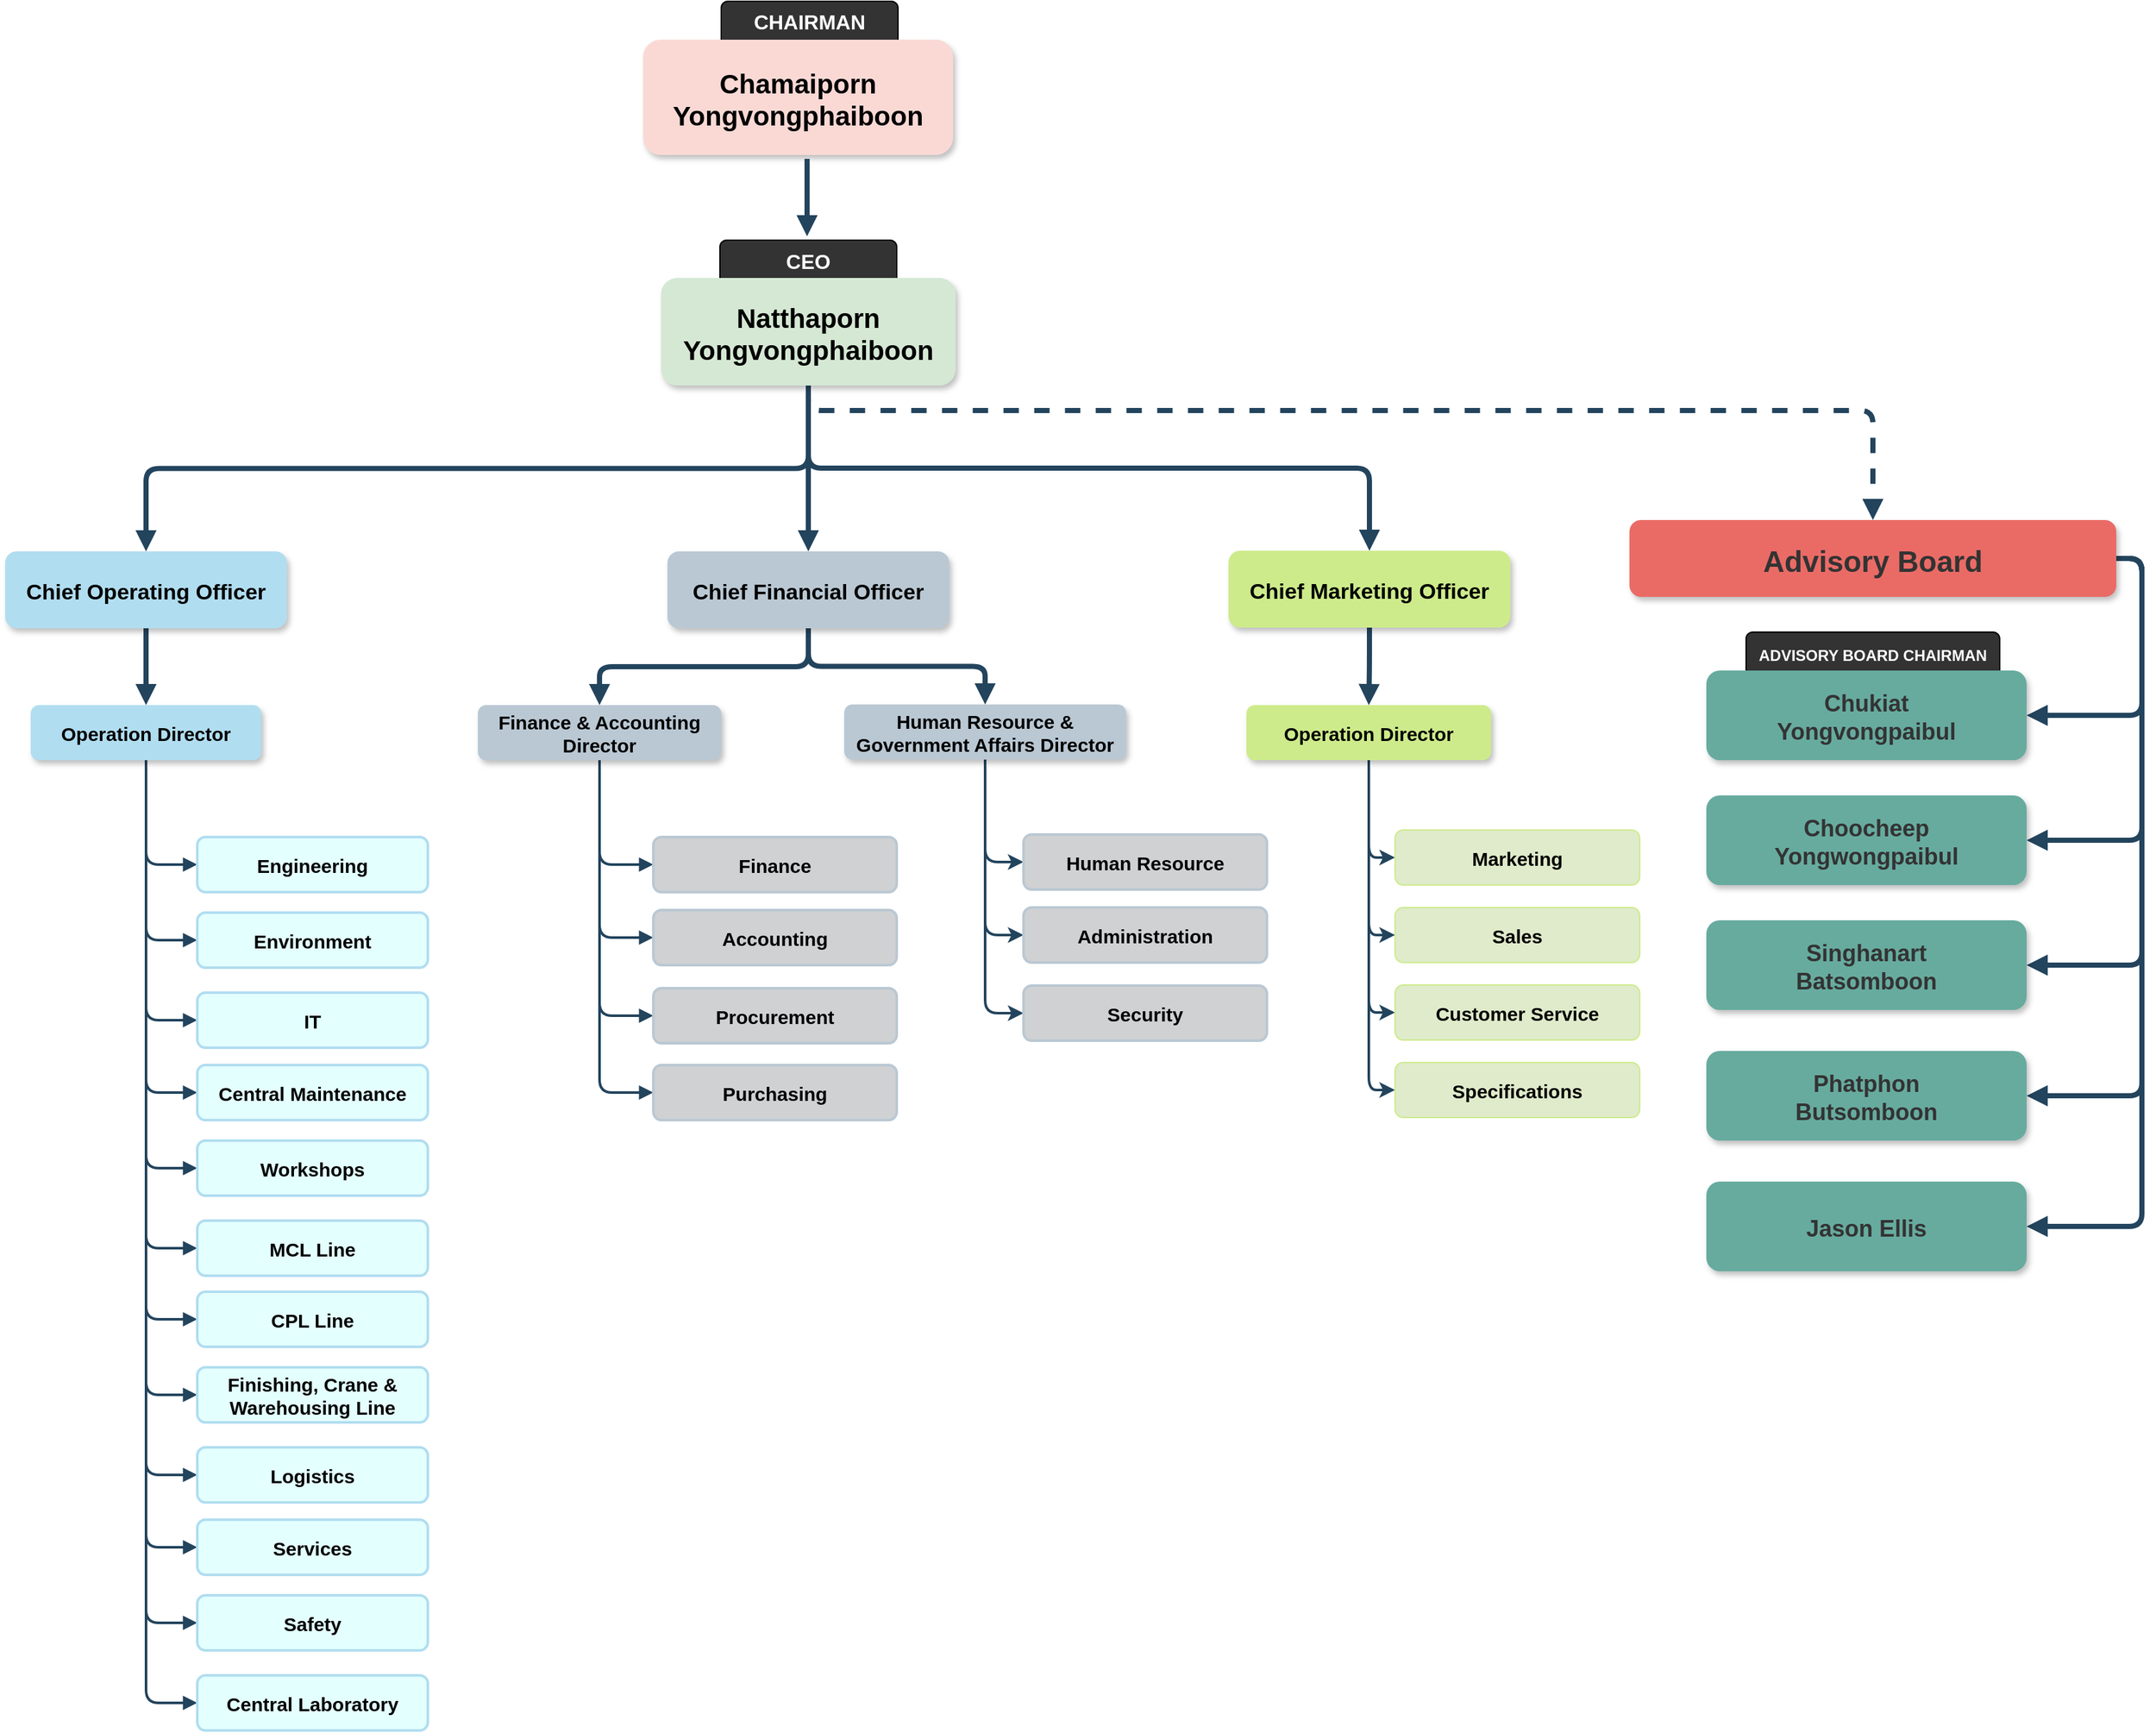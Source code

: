 <mxfile version="10.9.8" type="github"><diagram name="Page-1" id="97916047-d0de-89f5-080d-49f4d83e522f"><mxGraphModel dx="2066" dy="1140" grid="1" gridSize="10" guides="1" tooltips="1" connect="1" arrows="1" fold="1" page="1" pageScale="1.5" pageWidth="1169" pageHeight="827" background="#ffffff" math="0" shadow="0"><root><mxCell id="0"/><mxCell id="1" parent="0"/><mxCell id="DeESuASevOfpYethE6Bz-62" value="&lt;font color=&quot;#FFFFFF&quot;&gt;CEO&lt;/font&gt;" style="rounded=1;whiteSpace=wrap;html=1;fillColor=#333333;fontSize=16;verticalAlign=top;fontStyle=1" parent="1" vertex="1"><mxGeometry x="703" y="206.5" width="138" height="35" as="geometry"/></mxCell><mxCell id="DeESuASevOfpYethE6Bz-60" value="&lt;font color=&quot;#FFFFFF&quot;&gt;CHAIRMAN&lt;/font&gt;" style="rounded=1;whiteSpace=wrap;html=1;fillColor=#333333;fontSize=16;verticalAlign=top;fontStyle=1" parent="1" vertex="1"><mxGeometry x="704" y="20" width="138" height="35" as="geometry"/></mxCell><mxCell id="DeESuASevOfpYethE6Bz-104" value="" style="edgeStyle=orthogonalEdgeStyle;rounded=1;orthogonalLoop=1;jettySize=auto;html=1;strokeColor=#23445D;strokeWidth=4;fontFamily=Helvetica;fontSize=15;fontColor=#333333;entryX=0.5;entryY=0;entryDx=0;entryDy=0;endArrow=block;endFill=1;" parent="1" source="3" target="DeESuASevOfpYethE6Bz-107" edge="1"><mxGeometry relative="1" as="geometry"><mxPoint x="772" y="548.5" as="targetPoint"/></mxGeometry></mxCell><mxCell id="DeESuASevOfpYethE6Bz-146" style="edgeStyle=orthogonalEdgeStyle;rounded=1;orthogonalLoop=1;jettySize=auto;html=1;exitX=0.5;exitY=1;exitDx=0;exitDy=0;entryX=0.5;entryY=0;entryDx=0;entryDy=0;endArrow=block;endFill=1;strokeColor=#23445D;strokeWidth=4;fontFamily=Helvetica;fontSize=15;fontColor=#333333;" parent="1" source="3" target="DeESuASevOfpYethE6Bz-145" edge="1"><mxGeometry relative="1" as="geometry"/></mxCell><mxCell id="3" value="Chief Financial Officer" style="rounded=1;fillColor=#bac8d3;strokeColor=none;shadow=1;fontStyle=1;fontSize=17;" parent="1" vertex="1"><mxGeometry x="662" y="449.5" width="220" height="60" as="geometry"/></mxCell><mxCell id="DeESuASevOfpYethE6Bz-85" style="edgeStyle=orthogonalEdgeStyle;rounded=1;orthogonalLoop=1;jettySize=auto;html=1;exitX=1;exitY=0.5;exitDx=0;exitDy=0;entryX=1;entryY=0.5;entryDx=0;entryDy=0;strokeColor=#23445D;strokeWidth=4;fontFamily=Helvetica;fontSize=18;fontColor=#333333;endArrow=block;endFill=1;" parent="1" source="7" target="DeESuASevOfpYethE6Bz-68" edge="1"><mxGeometry relative="1" as="geometry"><Array as="points"><mxPoint x="1813" y="455"/><mxPoint x="1813" y="578"/></Array></mxGeometry></mxCell><mxCell id="DeESuASevOfpYethE6Bz-93" style="edgeStyle=orthogonalEdgeStyle;rounded=1;orthogonalLoop=1;jettySize=auto;html=1;exitX=1;exitY=0.5;exitDx=0;exitDy=0;entryX=1;entryY=0.5;entryDx=0;entryDy=0;strokeColor=#23445D;strokeWidth=4;fontFamily=Helvetica;fontSize=23;fontColor=#333333;endArrow=block;endFill=1;" parent="1" source="7" target="DeESuASevOfpYethE6Bz-89" edge="1"><mxGeometry relative="1" as="geometry"><Array as="points"><mxPoint x="1813" y="455"/><mxPoint x="1813" y="675"/></Array></mxGeometry></mxCell><mxCell id="DeESuASevOfpYethE6Bz-94" style="edgeStyle=orthogonalEdgeStyle;rounded=1;orthogonalLoop=1;jettySize=auto;html=1;exitX=1;exitY=0.5;exitDx=0;exitDy=0;entryX=1;entryY=0.5;entryDx=0;entryDy=0;strokeColor=#23445D;strokeWidth=4;fontFamily=Helvetica;fontSize=23;fontColor=#333333;endArrow=block;endFill=1;" parent="1" source="7" target="DeESuASevOfpYethE6Bz-90" edge="1"><mxGeometry relative="1" as="geometry"/></mxCell><mxCell id="DeESuASevOfpYethE6Bz-95" style="edgeStyle=orthogonalEdgeStyle;rounded=1;orthogonalLoop=1;jettySize=auto;html=1;exitX=1;exitY=0.5;exitDx=0;exitDy=0;entryX=1;entryY=0.5;entryDx=0;entryDy=0;strokeColor=#23445D;strokeWidth=4;fontFamily=Helvetica;fontSize=23;fontColor=#333333;endArrow=block;endFill=1;" parent="1" source="7" target="DeESuASevOfpYethE6Bz-91" edge="1"><mxGeometry relative="1" as="geometry"/></mxCell><mxCell id="DeESuASevOfpYethE6Bz-96" style="edgeStyle=orthogonalEdgeStyle;rounded=1;orthogonalLoop=1;jettySize=auto;html=1;exitX=1;exitY=0.5;exitDx=0;exitDy=0;entryX=1;entryY=0.5;entryDx=0;entryDy=0;strokeColor=#23445D;strokeWidth=4;fontFamily=Helvetica;fontSize=23;fontColor=#333333;endArrow=block;endFill=1;" parent="1" source="7" target="DeESuASevOfpYethE6Bz-92" edge="1"><mxGeometry relative="1" as="geometry"/></mxCell><mxCell id="7" value="Advisory Board" style="rounded=1;fillColor=#EA6B66;strokeColor=none;shadow=1;gradientColor=none;fontStyle=1;fontColor=#333333;fontSize=23;" parent="1" vertex="1"><mxGeometry x="1413" y="425" width="380" height="60" as="geometry"/></mxCell><mxCell id="29" value="" style="edgeStyle=elbowEdgeStyle;elbow=vertical;strokeWidth=4;endArrow=block;endFill=1;fontStyle=1;strokeColor=#23445D;" parent="1" source="2" target="3" edge="1"><mxGeometry x="22" y="209.5" width="100" height="100" as="geometry"><mxPoint x="22" y="309.5" as="sourcePoint"/><mxPoint x="122" y="209.5" as="targetPoint"/></mxGeometry></mxCell><mxCell id="33" value="" style="edgeStyle=elbowEdgeStyle;elbow=vertical;strokeWidth=4;endArrow=block;endFill=1;fontStyle=1;dashed=1;strokeColor=#23445D;" parent="1" source="2" target="7" edge="1"><mxGeometry x="22" y="209.5" width="100" height="100" as="geometry"><mxPoint x="22" y="309.5" as="sourcePoint"/><mxPoint x="122" y="209.5" as="targetPoint"/><Array as="points"><mxPoint x="1062" y="339.5"/></Array></mxGeometry></mxCell><mxCell id="DeESuASevOfpYethE6Bz-55" value="&#xA;Chamaiporn &#xA;Yongvongphaiboon&#xA;" style="rounded=1;fillColor=#fad9d5;strokeColor=none;shadow=1;fontStyle=1;fontSize=21;verticalAlign=middle;fontFamily=Helvetica;" parent="1" vertex="1"><mxGeometry x="643" y="50" width="242" height="90" as="geometry"/></mxCell><mxCell id="DeESuASevOfpYethE6Bz-59" value="" style="edgeStyle=elbowEdgeStyle;elbow=vertical;strokeWidth=4;endArrow=block;endFill=1;fontStyle=1;strokeColor=#23445D;exitX=0.529;exitY=1.033;exitDx=0;exitDy=0;exitPerimeter=0;" parent="1" source="DeESuASevOfpYethE6Bz-55" edge="1"><mxGeometry x="21" y="23.5" width="100" height="100" as="geometry"><mxPoint x="771" y="123.5" as="sourcePoint"/><mxPoint x="771" y="203.5" as="targetPoint"/></mxGeometry></mxCell><mxCell id="DeESuASevOfpYethE6Bz-99" style="edgeStyle=orthogonalEdgeStyle;rounded=1;orthogonalLoop=1;jettySize=auto;html=1;exitX=0.5;exitY=1;exitDx=0;exitDy=0;entryX=0.5;entryY=0;entryDx=0;entryDy=0;strokeColor=#23445D;strokeWidth=4;fontFamily=Helvetica;fontSize=21;fontColor=#333333;endArrow=block;endFill=1;" parent="1" source="2" target="DeESuASevOfpYethE6Bz-97" edge="1"><mxGeometry relative="1" as="geometry"/></mxCell><mxCell id="DeESuASevOfpYethE6Bz-100" style="edgeStyle=orthogonalEdgeStyle;rounded=1;orthogonalLoop=1;jettySize=auto;html=1;exitX=0.5;exitY=1;exitDx=0;exitDy=0;strokeColor=#23445D;strokeWidth=4;fontFamily=Helvetica;fontSize=21;fontColor=#333333;endArrow=block;endFill=1;" parent="1" source="2" target="DeESuASevOfpYethE6Bz-98" edge="1"><mxGeometry relative="1" as="geometry"/></mxCell><mxCell id="2" value="Natthaporn &#xA;Yongvongphaiboon" style="rounded=1;fillColor=#d5e8d4;strokeColor=none;shadow=1;fontStyle=1;fontSize=21;" parent="1" vertex="1"><mxGeometry x="657" y="236" width="230" height="84" as="geometry"/></mxCell><mxCell id="DeESuASevOfpYethE6Bz-67" value="&lt;font style=&quot;font-size: 12px&quot; color=&quot;#FFFFFF&quot;&gt;ADVISORY BOARD CHAIRMAN&lt;/font&gt;" style="rounded=1;whiteSpace=wrap;html=1;fillColor=#333333;fontSize=16;verticalAlign=top;fontStyle=1" parent="1" vertex="1"><mxGeometry x="1504" y="512.5" width="198" height="35" as="geometry"/></mxCell><mxCell id="DeESuASevOfpYethE6Bz-68" value="&#xA;Chukiat&#xA;Yongvongpaibul&#xA;" style="rounded=1;fillColor=#67AB9F;strokeColor=none;shadow=1;fontStyle=1;fontColor=#333333;fontSize=18;verticalAlign=middle;fontFamily=Helvetica;labelBackgroundColor=none;" parent="1" vertex="1"><mxGeometry x="1473" y="542.5" width="250" height="70" as="geometry"/></mxCell><mxCell id="DeESuASevOfpYethE6Bz-89" value="Choocheep &#xA;Yongwongpaibul" style="rounded=1;fillColor=#67AB9F;strokeColor=none;shadow=1;fontStyle=1;fontColor=#333333;fontSize=18;verticalAlign=middle;fontFamily=Helvetica;labelBackgroundColor=none;" parent="1" vertex="1"><mxGeometry x="1473" y="640" width="250" height="70" as="geometry"/></mxCell><mxCell id="DeESuASevOfpYethE6Bz-90" value="Singhanart &#xA;Batsomboon" style="rounded=1;fillColor=#67AB9F;strokeColor=none;shadow=1;fontStyle=1;fontColor=#333333;fontSize=18;verticalAlign=middle;fontFamily=Helvetica;labelBackgroundColor=none;" parent="1" vertex="1"><mxGeometry x="1473" y="737.5" width="250" height="70" as="geometry"/></mxCell><mxCell id="DeESuASevOfpYethE6Bz-91" value="Phatphon &#xA;Butsomboon" style="rounded=1;fillColor=#67AB9F;strokeColor=none;shadow=1;fontStyle=1;fontColor=#333333;fontSize=18;verticalAlign=middle;fontFamily=Helvetica;labelBackgroundColor=none;" parent="1" vertex="1"><mxGeometry x="1473" y="839.5" width="250" height="70" as="geometry"/></mxCell><mxCell id="DeESuASevOfpYethE6Bz-92" value="Jason Ellis" style="rounded=1;fillColor=#67AB9F;strokeColor=none;shadow=1;fontStyle=1;fontColor=#333333;fontSize=18;verticalAlign=middle;fontFamily=Helvetica;labelBackgroundColor=none;" parent="1" vertex="1"><mxGeometry x="1473" y="941.5" width="250" height="70" as="geometry"/></mxCell><mxCell id="DeESuASevOfpYethE6Bz-102" value="" style="edgeStyle=orthogonalEdgeStyle;rounded=1;orthogonalLoop=1;jettySize=auto;html=1;strokeColor=#23445D;strokeWidth=4;fontFamily=Helvetica;fontSize=17;fontColor=#333333;endArrow=block;endFill=1;" parent="1" source="DeESuASevOfpYethE6Bz-97" target="DeESuASevOfpYethE6Bz-101" edge="1"><mxGeometry relative="1" as="geometry"/></mxCell><mxCell id="DeESuASevOfpYethE6Bz-97" value="Chief Operating Officer" style="rounded=1;fillColor=#b1ddf0;strokeColor=none;shadow=1;fontStyle=1;fontSize=17;" parent="1" vertex="1"><mxGeometry x="145" y="449.5" width="220" height="60" as="geometry"/></mxCell><mxCell id="DeESuASevOfpYethE6Bz-115" style="edgeStyle=orthogonalEdgeStyle;rounded=1;orthogonalLoop=1;jettySize=auto;html=1;exitX=0.5;exitY=1;exitDx=0;exitDy=0;entryX=0;entryY=0.5;entryDx=0;entryDy=0;endArrow=block;endFill=1;strokeColor=#23445D;strokeWidth=2;fontFamily=Helvetica;fontSize=15;fontColor=#333333;" parent="1" source="DeESuASevOfpYethE6Bz-101" target="DeESuASevOfpYethE6Bz-110" edge="1"><mxGeometry relative="1" as="geometry"/></mxCell><mxCell id="DeESuASevOfpYethE6Bz-116" style="edgeStyle=orthogonalEdgeStyle;rounded=1;orthogonalLoop=1;jettySize=auto;html=1;exitX=0.5;exitY=1;exitDx=0;exitDy=0;entryX=0;entryY=0.5;entryDx=0;entryDy=0;endArrow=block;endFill=1;strokeColor=#23445D;strokeWidth=2;fontFamily=Helvetica;fontSize=15;fontColor=#333333;" parent="1" source="DeESuASevOfpYethE6Bz-101" target="DeESuASevOfpYethE6Bz-114" edge="1"><mxGeometry relative="1" as="geometry"/></mxCell><mxCell id="DeESuASevOfpYethE6Bz-121" style="edgeStyle=orthogonalEdgeStyle;rounded=1;orthogonalLoop=1;jettySize=auto;html=1;exitX=0.5;exitY=1;exitDx=0;exitDy=0;entryX=0;entryY=0.5;entryDx=0;entryDy=0;endArrow=block;endFill=1;strokeColor=#23445D;strokeWidth=2;fontFamily=Helvetica;fontSize=15;fontColor=#333333;" parent="1" source="DeESuASevOfpYethE6Bz-101" target="DeESuASevOfpYethE6Bz-117" edge="1"><mxGeometry relative="1" as="geometry"/></mxCell><mxCell id="DeESuASevOfpYethE6Bz-122" style="edgeStyle=orthogonalEdgeStyle;rounded=1;orthogonalLoop=1;jettySize=auto;html=1;exitX=0.5;exitY=1;exitDx=0;exitDy=0;entryX=0;entryY=0.5;entryDx=0;entryDy=0;endArrow=block;endFill=1;strokeColor=#23445D;strokeWidth=2;fontFamily=Helvetica;fontSize=15;fontColor=#333333;" parent="1" source="DeESuASevOfpYethE6Bz-101" target="DeESuASevOfpYethE6Bz-119" edge="1"><mxGeometry relative="1" as="geometry"/></mxCell><mxCell id="DeESuASevOfpYethE6Bz-123" style="edgeStyle=orthogonalEdgeStyle;rounded=1;orthogonalLoop=1;jettySize=auto;html=1;exitX=0.5;exitY=1;exitDx=0;exitDy=0;entryX=0;entryY=0.5;entryDx=0;entryDy=0;endArrow=block;endFill=1;strokeColor=#23445D;strokeWidth=2;fontFamily=Helvetica;fontSize=15;fontColor=#333333;" parent="1" source="DeESuASevOfpYethE6Bz-101" target="DeESuASevOfpYethE6Bz-118" edge="1"><mxGeometry relative="1" as="geometry"/></mxCell><mxCell id="DeESuASevOfpYethE6Bz-124" style="edgeStyle=orthogonalEdgeStyle;rounded=1;orthogonalLoop=1;jettySize=auto;html=1;exitX=0.5;exitY=1;exitDx=0;exitDy=0;entryX=0;entryY=0.5;entryDx=0;entryDy=0;endArrow=block;endFill=1;strokeColor=#23445D;strokeWidth=2;fontFamily=Helvetica;fontSize=15;fontColor=#333333;" parent="1" source="DeESuASevOfpYethE6Bz-101" target="DeESuASevOfpYethE6Bz-120" edge="1"><mxGeometry relative="1" as="geometry"/></mxCell><mxCell id="DeESuASevOfpYethE6Bz-139" style="edgeStyle=orthogonalEdgeStyle;rounded=1;orthogonalLoop=1;jettySize=auto;html=1;exitX=0.5;exitY=1;exitDx=0;exitDy=0;entryX=0;entryY=0.5;entryDx=0;entryDy=0;endArrow=block;endFill=1;strokeColor=#23445D;strokeWidth=2;fontFamily=Helvetica;fontSize=15;fontColor=#333333;" parent="1" source="DeESuASevOfpYethE6Bz-101" target="DeESuASevOfpYethE6Bz-126" edge="1"><mxGeometry relative="1" as="geometry"/></mxCell><mxCell id="DeESuASevOfpYethE6Bz-140" style="edgeStyle=orthogonalEdgeStyle;rounded=1;orthogonalLoop=1;jettySize=auto;html=1;exitX=0.5;exitY=1;exitDx=0;exitDy=0;entryX=0;entryY=0.5;entryDx=0;entryDy=0;endArrow=block;endFill=1;strokeColor=#23445D;strokeWidth=2;fontFamily=Helvetica;fontSize=15;fontColor=#333333;" parent="1" source="DeESuASevOfpYethE6Bz-101" target="DeESuASevOfpYethE6Bz-125" edge="1"><mxGeometry relative="1" as="geometry"/></mxCell><mxCell id="DeESuASevOfpYethE6Bz-141" style="edgeStyle=orthogonalEdgeStyle;rounded=1;orthogonalLoop=1;jettySize=auto;html=1;exitX=0.5;exitY=1;exitDx=0;exitDy=0;entryX=0;entryY=0.5;entryDx=0;entryDy=0;endArrow=block;endFill=1;strokeColor=#23445D;strokeWidth=2;fontFamily=Helvetica;fontSize=15;fontColor=#333333;" parent="1" source="DeESuASevOfpYethE6Bz-101" target="DeESuASevOfpYethE6Bz-127" edge="1"><mxGeometry relative="1" as="geometry"/></mxCell><mxCell id="DeESuASevOfpYethE6Bz-142" style="edgeStyle=orthogonalEdgeStyle;rounded=1;orthogonalLoop=1;jettySize=auto;html=1;exitX=0.5;exitY=1;exitDx=0;exitDy=0;entryX=0;entryY=0.5;entryDx=0;entryDy=0;endArrow=block;endFill=1;strokeColor=#23445D;strokeWidth=2;fontFamily=Helvetica;fontSize=15;fontColor=#333333;" parent="1" source="DeESuASevOfpYethE6Bz-101" target="DeESuASevOfpYethE6Bz-129" edge="1"><mxGeometry relative="1" as="geometry"/></mxCell><mxCell id="DeESuASevOfpYethE6Bz-143" style="edgeStyle=orthogonalEdgeStyle;rounded=1;orthogonalLoop=1;jettySize=auto;html=1;exitX=0.5;exitY=1;exitDx=0;exitDy=0;entryX=0;entryY=0.5;entryDx=0;entryDy=0;endArrow=block;endFill=1;strokeColor=#23445D;strokeWidth=2;fontFamily=Helvetica;fontSize=15;fontColor=#333333;" parent="1" source="DeESuASevOfpYethE6Bz-101" target="DeESuASevOfpYethE6Bz-128" edge="1"><mxGeometry relative="1" as="geometry"/></mxCell><mxCell id="DeESuASevOfpYethE6Bz-144" style="edgeStyle=orthogonalEdgeStyle;rounded=1;orthogonalLoop=1;jettySize=auto;html=1;exitX=0.5;exitY=1;exitDx=0;exitDy=0;entryX=0;entryY=0.5;entryDx=0;entryDy=0;endArrow=block;endFill=1;strokeColor=#23445D;strokeWidth=2;fontFamily=Helvetica;fontSize=15;fontColor=#333333;" parent="1" source="DeESuASevOfpYethE6Bz-101" target="DeESuASevOfpYethE6Bz-130" edge="1"><mxGeometry relative="1" as="geometry"/></mxCell><mxCell id="DeESuASevOfpYethE6Bz-101" value="Operation Director" style="rounded=1;fillColor=#b1ddf0;strokeColor=none;shadow=1;fontStyle=1;fontSize=15;" parent="1" vertex="1"><mxGeometry x="165" y="569.5" width="180" height="43" as="geometry"/></mxCell><mxCell id="DeESuASevOfpYethE6Bz-110" value="Environment" style="rounded=1;fillColor=#E3FFFE;strokeColor=#B1DDF0;shadow=0;fontStyle=1;fontSize=15;strokeWidth=2;" parent="1" vertex="1"><mxGeometry x="295" y="731.5" width="180" height="43" as="geometry"/></mxCell><mxCell id="DeESuASevOfpYethE6Bz-106" value="" style="edgeStyle=orthogonalEdgeStyle;rounded=1;orthogonalLoop=1;jettySize=auto;html=1;strokeColor=#23445D;strokeWidth=4;fontFamily=Helvetica;fontSize=15;fontColor=#333333;endArrow=block;endFill=1;" parent="1" source="DeESuASevOfpYethE6Bz-98" target="DeESuASevOfpYethE6Bz-109" edge="1"><mxGeometry relative="1" as="geometry"><mxPoint x="1210" y="542" as="targetPoint"/></mxGeometry></mxCell><mxCell id="DeESuASevOfpYethE6Bz-98" value="Chief Marketing Officer" style="rounded=1;fillColor=#cdeb8b;strokeColor=none;shadow=1;fontStyle=1;fontSize=17;" parent="1" vertex="1"><mxGeometry x="1100" y="449" width="220" height="60" as="geometry"/></mxCell><mxCell id="VW0K3nMkxU76PBS7Rnt--36" style="edgeStyle=orthogonalEdgeStyle;rounded=1;orthogonalLoop=1;jettySize=auto;html=1;exitX=0.5;exitY=1;exitDx=0;exitDy=0;entryX=0;entryY=0.5;entryDx=0;entryDy=0;strokeWidth=2;strokeColor=#23445D;" edge="1" parent="1" source="DeESuASevOfpYethE6Bz-107" target="VW0K3nMkxU76PBS7Rnt--33"><mxGeometry relative="1" as="geometry"/></mxCell><mxCell id="VW0K3nMkxU76PBS7Rnt--37" style="edgeStyle=orthogonalEdgeStyle;rounded=1;orthogonalLoop=1;jettySize=auto;html=1;exitX=0.5;exitY=1;exitDx=0;exitDy=0;entryX=0;entryY=0.5;entryDx=0;entryDy=0;strokeColor=#23445D;strokeWidth=2;" edge="1" parent="1" source="DeESuASevOfpYethE6Bz-107" target="VW0K3nMkxU76PBS7Rnt--34"><mxGeometry relative="1" as="geometry"/></mxCell><mxCell id="VW0K3nMkxU76PBS7Rnt--39" style="edgeStyle=orthogonalEdgeStyle;rounded=1;orthogonalLoop=1;jettySize=auto;html=1;exitX=0.5;exitY=1;exitDx=0;exitDy=0;entryX=0;entryY=0.5;entryDx=0;entryDy=0;strokeColor=#23445D;strokeWidth=2;" edge="1" parent="1" source="DeESuASevOfpYethE6Bz-107" target="VW0K3nMkxU76PBS7Rnt--35"><mxGeometry relative="1" as="geometry"/></mxCell><mxCell id="DeESuASevOfpYethE6Bz-107" value="Human Resource &amp;&#xA;Government Affairs Director" style="rounded=1;fillColor=#BAC8D3;strokeColor=none;shadow=1;fontStyle=1;fontSize=15;" parent="1" vertex="1"><mxGeometry x="800" y="569" width="220" height="43" as="geometry"/></mxCell><mxCell id="VW0K3nMkxU76PBS7Rnt--42" style="edgeStyle=orthogonalEdgeStyle;rounded=1;orthogonalLoop=1;jettySize=auto;html=1;exitX=0.5;exitY=1;exitDx=0;exitDy=0;entryX=0;entryY=0.5;entryDx=0;entryDy=0;strokeColor=#23445D;strokeWidth=2;" edge="1" parent="1" source="DeESuASevOfpYethE6Bz-109" target="VW0K3nMkxU76PBS7Rnt--40"><mxGeometry relative="1" as="geometry"/></mxCell><mxCell id="VW0K3nMkxU76PBS7Rnt--46" style="edgeStyle=orthogonalEdgeStyle;rounded=1;orthogonalLoop=1;jettySize=auto;html=1;exitX=0.5;exitY=1;exitDx=0;exitDy=0;entryX=0;entryY=0.5;entryDx=0;entryDy=0;strokeColor=#23445D;strokeWidth=2;" edge="1" parent="1" source="DeESuASevOfpYethE6Bz-109" target="VW0K3nMkxU76PBS7Rnt--43"><mxGeometry relative="1" as="geometry"/></mxCell><mxCell id="VW0K3nMkxU76PBS7Rnt--47" style="edgeStyle=orthogonalEdgeStyle;rounded=1;orthogonalLoop=1;jettySize=auto;html=1;exitX=0.5;exitY=1;exitDx=0;exitDy=0;entryX=0;entryY=0.5;entryDx=0;entryDy=0;strokeColor=#23445D;strokeWidth=2;" edge="1" parent="1" source="DeESuASevOfpYethE6Bz-109" target="VW0K3nMkxU76PBS7Rnt--44"><mxGeometry relative="1" as="geometry"/></mxCell><mxCell id="VW0K3nMkxU76PBS7Rnt--48" style="edgeStyle=orthogonalEdgeStyle;rounded=1;orthogonalLoop=1;jettySize=auto;html=1;exitX=0.5;exitY=1;exitDx=0;exitDy=0;entryX=0;entryY=0.5;entryDx=0;entryDy=0;strokeColor=#23445D;strokeWidth=2;" edge="1" parent="1" source="DeESuASevOfpYethE6Bz-109" target="VW0K3nMkxU76PBS7Rnt--45"><mxGeometry relative="1" as="geometry"/></mxCell><mxCell id="DeESuASevOfpYethE6Bz-109" value="Operation Director" style="rounded=1;fillColor=#cdeb8b;strokeColor=none;shadow=1;fontStyle=1;fontSize=15;" parent="1" vertex="1"><mxGeometry x="1114" y="569.5" width="191" height="43" as="geometry"/></mxCell><mxCell id="VW0K3nMkxU76PBS7Rnt--40" value="Marketing" style="rounded=1;fillColor=#DFEBCA;strokeColor=#CDEB8B;shadow=0;fontStyle=1;fontSize=15;" vertex="1" parent="1"><mxGeometry x="1230" y="667" width="191" height="43" as="geometry"/></mxCell><mxCell id="DeESuASevOfpYethE6Bz-114" value="Engineering" style="rounded=1;fillColor=#E3FFFE;strokeColor=#B1DDF0;shadow=0;fontStyle=1;fontSize=15;strokeWidth=2;" parent="1" vertex="1"><mxGeometry x="295" y="672.5" width="180" height="43" as="geometry"/></mxCell><mxCell id="DeESuASevOfpYethE6Bz-117" value="IT" style="rounded=1;fillColor=#E3FFFE;strokeColor=#B1DDF0;shadow=0;fontStyle=1;fontSize=15;strokeWidth=2;" parent="1" vertex="1"><mxGeometry x="295" y="794" width="180" height="43" as="geometry"/></mxCell><mxCell id="DeESuASevOfpYethE6Bz-118" value="Workshops" style="rounded=1;fillColor=#E3FFFE;strokeColor=#B1DDF0;shadow=0;fontStyle=1;fontSize=15;strokeWidth=2;" parent="1" vertex="1"><mxGeometry x="295" y="909.5" width="180" height="43" as="geometry"/></mxCell><mxCell id="DeESuASevOfpYethE6Bz-119" value="Central Maintenance" style="rounded=1;fillColor=#E3FFFE;strokeColor=#B1DDF0;shadow=0;fontStyle=1;fontSize=15;strokeWidth=2;" parent="1" vertex="1"><mxGeometry x="295" y="850.5" width="180" height="43" as="geometry"/></mxCell><mxCell id="DeESuASevOfpYethE6Bz-120" value="MCL Line" style="rounded=1;fillColor=#E3FFFE;strokeColor=#B1DDF0;shadow=0;fontStyle=1;fontSize=15;strokeWidth=2;" parent="1" vertex="1"><mxGeometry x="295" y="972" width="180" height="43" as="geometry"/></mxCell><mxCell id="DeESuASevOfpYethE6Bz-125" value="Finishing, Crane &amp;&#xA;Warehousing Line" style="rounded=1;fillColor=#E3FFFE;strokeColor=#B1DDF0;shadow=0;fontStyle=1;fontSize=15;strokeWidth=2;" parent="1" vertex="1"><mxGeometry x="295" y="1086.5" width="180" height="43" as="geometry"/></mxCell><mxCell id="DeESuASevOfpYethE6Bz-126" value="CPL Line" style="rounded=1;fillColor=#E3FFFE;strokeColor=#B1DDF0;shadow=0;fontStyle=1;fontSize=15;strokeWidth=2;" parent="1" vertex="1"><mxGeometry x="295" y="1027.5" width="180" height="43" as="geometry"/></mxCell><mxCell id="DeESuASevOfpYethE6Bz-127" value="Logistics" style="rounded=1;fillColor=#E3FFFE;strokeColor=#B1DDF0;shadow=0;fontStyle=1;fontSize=15;strokeWidth=2;" parent="1" vertex="1"><mxGeometry x="295" y="1149" width="180" height="43" as="geometry"/></mxCell><mxCell id="DeESuASevOfpYethE6Bz-128" value="Safety" style="rounded=1;fillColor=#E3FFFE;strokeColor=#B1DDF0;shadow=0;fontStyle=1;fontSize=15;strokeWidth=2;" parent="1" vertex="1"><mxGeometry x="295" y="1264.5" width="180" height="43" as="geometry"/></mxCell><mxCell id="DeESuASevOfpYethE6Bz-129" value="Services" style="rounded=1;fillColor=#E3FFFE;strokeColor=#B1DDF0;shadow=0;fontStyle=1;fontSize=15;strokeWidth=2;" parent="1" vertex="1"><mxGeometry x="295" y="1205.5" width="180" height="43" as="geometry"/></mxCell><mxCell id="DeESuASevOfpYethE6Bz-130" value="Central Laboratory" style="rounded=1;fillColor=#E3FFFE;strokeColor=#B1DDF0;shadow=0;fontStyle=1;fontSize=15;strokeWidth=2;" parent="1" vertex="1"><mxGeometry x="295" y="1327" width="180" height="43" as="geometry"/></mxCell><mxCell id="DeESuASevOfpYethE6Bz-148" value="" style="edgeStyle=orthogonalEdgeStyle;rounded=1;orthogonalLoop=1;jettySize=auto;html=1;endArrow=block;endFill=1;strokeColor=#23445D;strokeWidth=2;fontFamily=Helvetica;fontSize=15;fontColor=#333333;entryX=0;entryY=0.5;entryDx=0;entryDy=0;" parent="1" source="DeESuASevOfpYethE6Bz-145" target="DeESuASevOfpYethE6Bz-147" edge="1"><mxGeometry relative="1" as="geometry"/></mxCell><mxCell id="DeESuASevOfpYethE6Bz-152" style="edgeStyle=orthogonalEdgeStyle;rounded=1;orthogonalLoop=1;jettySize=auto;html=1;exitX=0.5;exitY=1;exitDx=0;exitDy=0;entryX=0;entryY=0.5;entryDx=0;entryDy=0;endArrow=block;endFill=1;strokeColor=#23445D;strokeWidth=2;fontFamily=Helvetica;fontSize=15;fontColor=#333333;" parent="1" source="DeESuASevOfpYethE6Bz-145" target="DeESuASevOfpYethE6Bz-149" edge="1"><mxGeometry relative="1" as="geometry"/></mxCell><mxCell id="DeESuASevOfpYethE6Bz-153" style="edgeStyle=orthogonalEdgeStyle;rounded=1;orthogonalLoop=1;jettySize=auto;html=1;exitX=0.5;exitY=1;exitDx=0;exitDy=0;entryX=0;entryY=0.5;entryDx=0;entryDy=0;endArrow=block;endFill=1;strokeColor=#23445D;strokeWidth=2;fontFamily=Helvetica;fontSize=15;fontColor=#333333;" parent="1" source="DeESuASevOfpYethE6Bz-145" target="DeESuASevOfpYethE6Bz-150" edge="1"><mxGeometry relative="1" as="geometry"/></mxCell><mxCell id="DeESuASevOfpYethE6Bz-154" style="edgeStyle=orthogonalEdgeStyle;rounded=1;orthogonalLoop=1;jettySize=auto;html=1;exitX=0.5;exitY=1;exitDx=0;exitDy=0;entryX=0;entryY=0.5;entryDx=0;entryDy=0;endArrow=block;endFill=1;strokeColor=#23445D;strokeWidth=2;fontFamily=Helvetica;fontSize=15;fontColor=#333333;" parent="1" source="DeESuASevOfpYethE6Bz-145" target="DeESuASevOfpYethE6Bz-151" edge="1"><mxGeometry relative="1" as="geometry"/></mxCell><mxCell id="DeESuASevOfpYethE6Bz-145" value="Finance &amp; Accounting&#xA;Director" style="rounded=1;fillColor=#BAC8D3;strokeColor=none;shadow=1;fontStyle=1;fontSize=15;" parent="1" vertex="1"><mxGeometry x="514" y="569.5" width="190" height="43" as="geometry"/></mxCell><mxCell id="DeESuASevOfpYethE6Bz-147" value="Finance" style="rounded=1;fillColor=#CFD1D3;strokeColor=#BAC8D3;shadow=0;fontStyle=1;fontSize=15;strokeWidth=2;" parent="1" vertex="1"><mxGeometry x="651" y="672.5" width="190" height="43" as="geometry"/></mxCell><mxCell id="DeESuASevOfpYethE6Bz-149" value="Accounting" style="rounded=1;fillColor=#CFD1D3;strokeColor=#BAC8D3;shadow=0;fontStyle=1;fontSize=15;strokeWidth=2;" parent="1" vertex="1"><mxGeometry x="651" y="729.5" width="190" height="43" as="geometry"/></mxCell><mxCell id="DeESuASevOfpYethE6Bz-150" value="Procurement" style="rounded=1;fillColor=#CFD1D3;strokeColor=#BAC8D3;shadow=0;fontStyle=1;fontSize=15;strokeWidth=2;" parent="1" vertex="1"><mxGeometry x="651" y="790.5" width="190" height="43" as="geometry"/></mxCell><mxCell id="DeESuASevOfpYethE6Bz-151" value="Purchasing" style="rounded=1;fillColor=#CFD1D3;strokeColor=#BAC8D3;shadow=0;fontStyle=1;fontSize=15;strokeWidth=2;" parent="1" vertex="1"><mxGeometry x="651" y="850.5" width="190" height="43" as="geometry"/></mxCell><mxCell id="VW0K3nMkxU76PBS7Rnt--33" value="Human Resource" style="rounded=1;fillColor=#CFD1D3;strokeColor=#BAC8D3;shadow=0;fontStyle=1;fontSize=15;strokeWidth=2;" vertex="1" parent="1"><mxGeometry x="940" y="670.5" width="190" height="43" as="geometry"/></mxCell><mxCell id="VW0K3nMkxU76PBS7Rnt--34" value="Administration" style="rounded=1;fillColor=#CFD1D3;strokeColor=#BAC8D3;shadow=0;fontStyle=1;fontSize=15;strokeWidth=2;" vertex="1" parent="1"><mxGeometry x="940" y="727.5" width="190" height="43" as="geometry"/></mxCell><mxCell id="VW0K3nMkxU76PBS7Rnt--35" value="Security" style="rounded=1;fillColor=#CFD1D3;strokeColor=#BAC8D3;shadow=0;fontStyle=1;fontSize=15;strokeWidth=2;" vertex="1" parent="1"><mxGeometry x="940" y="788.5" width="190" height="43" as="geometry"/></mxCell><mxCell id="VW0K3nMkxU76PBS7Rnt--43" value="Sales" style="rounded=1;fillColor=#DFEBCA;strokeColor=#CDEB8B;shadow=0;fontStyle=1;fontSize=15;" vertex="1" parent="1"><mxGeometry x="1230" y="727.5" width="191" height="43" as="geometry"/></mxCell><mxCell id="VW0K3nMkxU76PBS7Rnt--44" value="Customer Service" style="rounded=1;fillColor=#DFEBCA;strokeColor=#CDEB8B;shadow=0;fontStyle=1;fontSize=15;" vertex="1" parent="1"><mxGeometry x="1230" y="788" width="191" height="43" as="geometry"/></mxCell><mxCell id="VW0K3nMkxU76PBS7Rnt--45" value="Specifications" style="rounded=1;fillColor=#DFEBCA;strokeColor=#CDEB8B;shadow=0;fontStyle=1;fontSize=15;" vertex="1" parent="1"><mxGeometry x="1230" y="848.5" width="191" height="43" as="geometry"/></mxCell></root></mxGraphModel></diagram></mxfile>
